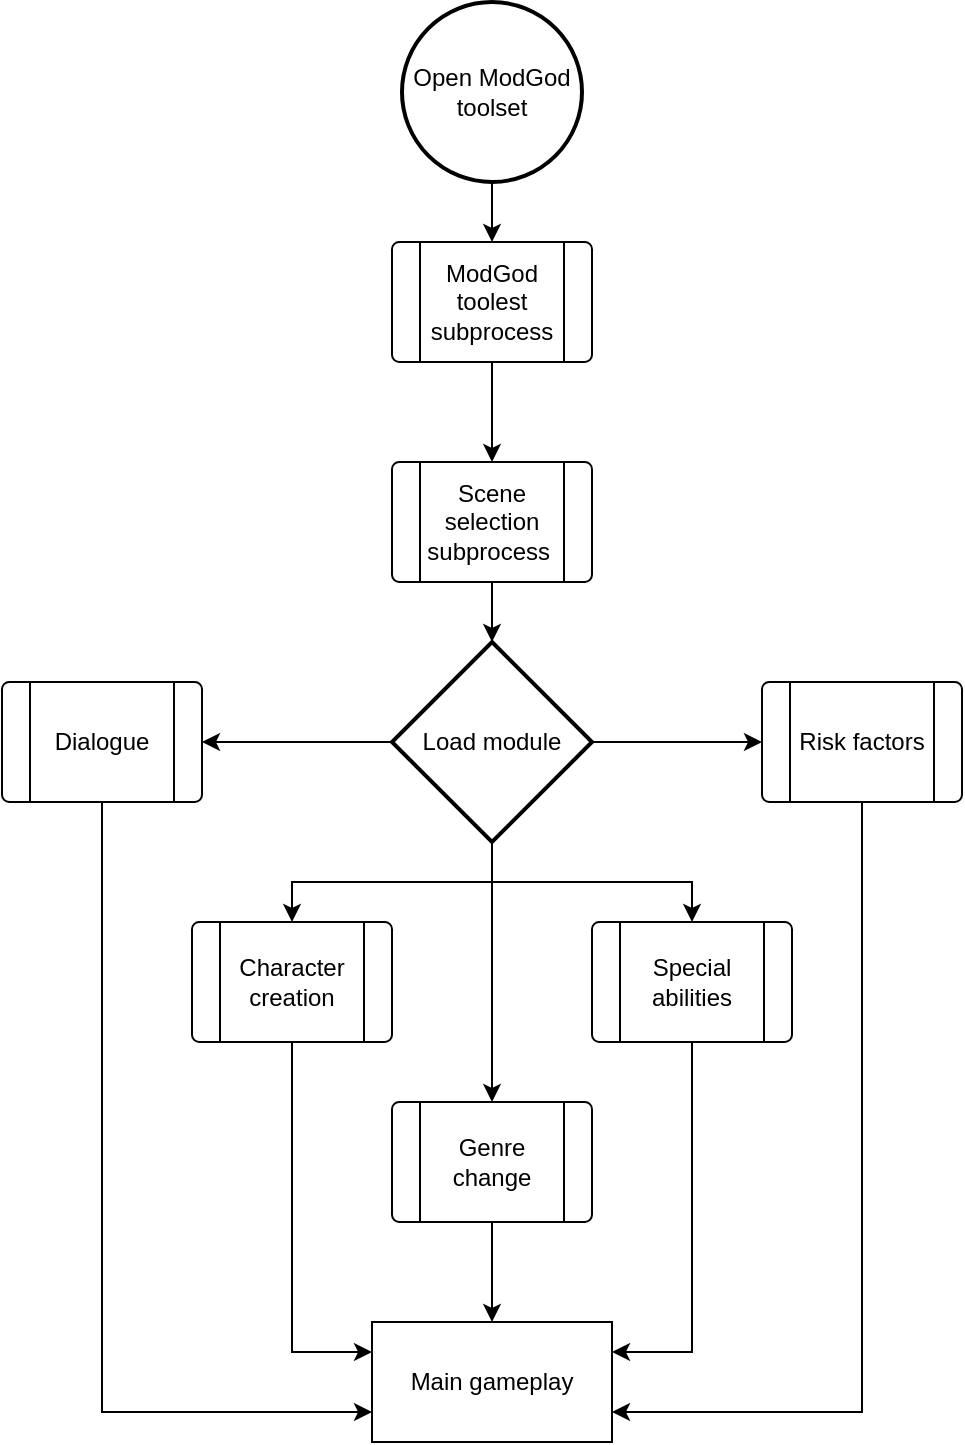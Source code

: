 <mxfile version="20.3.0" type="device"><diagram id="zRx6mBnDStIuMqTZuLI2" name="Page-1"><mxGraphModel dx="1422" dy="865" grid="1" gridSize="10" guides="1" tooltips="1" connect="1" arrows="1" fold="1" page="1" pageScale="1" pageWidth="850" pageHeight="1100" math="0" shadow="0"><root><mxCell id="0"/><mxCell id="1" parent="0"/><mxCell id="IPpl7k7P6EEZoNNVX-f9-40" style="edgeStyle=orthogonalEdgeStyle;rounded=0;orthogonalLoop=1;jettySize=auto;html=1;entryX=0.5;entryY=0;entryDx=0;entryDy=0;" edge="1" parent="1" source="IPpl7k7P6EEZoNNVX-f9-1" target="IPpl7k7P6EEZoNNVX-f9-3"><mxGeometry relative="1" as="geometry"/></mxCell><mxCell id="IPpl7k7P6EEZoNNVX-f9-1" value="Open ModGod toolset" style="strokeWidth=2;html=1;shape=mxgraph.flowchart.start_2;whiteSpace=wrap;" vertex="1" parent="1"><mxGeometry x="390" y="80" width="90" height="90" as="geometry"/></mxCell><mxCell id="IPpl7k7P6EEZoNNVX-f9-41" style="edgeStyle=orthogonalEdgeStyle;rounded=0;orthogonalLoop=1;jettySize=auto;html=1;entryX=0.5;entryY=0;entryDx=0;entryDy=0;" edge="1" parent="1" source="IPpl7k7P6EEZoNNVX-f9-3" target="IPpl7k7P6EEZoNNVX-f9-37"><mxGeometry relative="1" as="geometry"/></mxCell><mxCell id="IPpl7k7P6EEZoNNVX-f9-3" value="ModGod toolest subprocess" style="verticalLabelPosition=middle;verticalAlign=middle;html=1;shape=process;whiteSpace=wrap;rounded=1;size=0.14;arcSize=6;labelPosition=center;align=center;" vertex="1" parent="1"><mxGeometry x="385" y="200" width="100" height="60" as="geometry"/></mxCell><mxCell id="IPpl7k7P6EEZoNNVX-f9-13" style="edgeStyle=orthogonalEdgeStyle;rounded=0;orthogonalLoop=1;jettySize=auto;html=1;entryX=1;entryY=0.5;entryDx=0;entryDy=0;" edge="1" parent="1" source="IPpl7k7P6EEZoNNVX-f9-6" target="IPpl7k7P6EEZoNNVX-f9-8"><mxGeometry relative="1" as="geometry"/></mxCell><mxCell id="IPpl7k7P6EEZoNNVX-f9-14" style="edgeStyle=orthogonalEdgeStyle;rounded=0;orthogonalLoop=1;jettySize=auto;html=1;entryX=0.5;entryY=0;entryDx=0;entryDy=0;" edge="1" parent="1" source="IPpl7k7P6EEZoNNVX-f9-6" target="IPpl7k7P6EEZoNNVX-f9-9"><mxGeometry relative="1" as="geometry"/></mxCell><mxCell id="IPpl7k7P6EEZoNNVX-f9-16" style="edgeStyle=orthogonalEdgeStyle;rounded=0;orthogonalLoop=1;jettySize=auto;html=1;entryX=0;entryY=0.5;entryDx=0;entryDy=0;" edge="1" parent="1" source="IPpl7k7P6EEZoNNVX-f9-6" target="IPpl7k7P6EEZoNNVX-f9-15"><mxGeometry relative="1" as="geometry"/></mxCell><mxCell id="IPpl7k7P6EEZoNNVX-f9-21" style="edgeStyle=orthogonalEdgeStyle;rounded=0;orthogonalLoop=1;jettySize=auto;html=1;entryX=0.5;entryY=0;entryDx=0;entryDy=0;" edge="1" parent="1" source="IPpl7k7P6EEZoNNVX-f9-6" target="IPpl7k7P6EEZoNNVX-f9-18"><mxGeometry relative="1" as="geometry"/></mxCell><mxCell id="IPpl7k7P6EEZoNNVX-f9-23" style="edgeStyle=orthogonalEdgeStyle;rounded=0;orthogonalLoop=1;jettySize=auto;html=1;entryX=0.5;entryY=0;entryDx=0;entryDy=0;" edge="1" parent="1" source="IPpl7k7P6EEZoNNVX-f9-6" target="IPpl7k7P6EEZoNNVX-f9-22"><mxGeometry relative="1" as="geometry"/></mxCell><mxCell id="IPpl7k7P6EEZoNNVX-f9-6" value="Load module" style="strokeWidth=2;html=1;shape=mxgraph.flowchart.decision;whiteSpace=wrap;" vertex="1" parent="1"><mxGeometry x="385" y="400" width="100" height="100" as="geometry"/></mxCell><mxCell id="IPpl7k7P6EEZoNNVX-f9-31" style="edgeStyle=orthogonalEdgeStyle;rounded=0;orthogonalLoop=1;jettySize=auto;html=1;entryX=0;entryY=0.75;entryDx=0;entryDy=0;" edge="1" parent="1" source="IPpl7k7P6EEZoNNVX-f9-8" target="IPpl7k7P6EEZoNNVX-f9-26"><mxGeometry relative="1" as="geometry"><Array as="points"><mxPoint x="240" y="785"/></Array></mxGeometry></mxCell><mxCell id="IPpl7k7P6EEZoNNVX-f9-8" value="Dialogue" style="verticalLabelPosition=middle;verticalAlign=middle;html=1;shape=process;whiteSpace=wrap;rounded=1;size=0.14;arcSize=6;labelPosition=center;align=center;" vertex="1" parent="1"><mxGeometry x="190" y="420" width="100" height="60" as="geometry"/></mxCell><mxCell id="IPpl7k7P6EEZoNNVX-f9-29" style="edgeStyle=orthogonalEdgeStyle;rounded=0;orthogonalLoop=1;jettySize=auto;html=1;entryX=0;entryY=0.25;entryDx=0;entryDy=0;" edge="1" parent="1" source="IPpl7k7P6EEZoNNVX-f9-9" target="IPpl7k7P6EEZoNNVX-f9-26"><mxGeometry relative="1" as="geometry"/></mxCell><mxCell id="IPpl7k7P6EEZoNNVX-f9-9" value="Character creation" style="verticalLabelPosition=middle;verticalAlign=middle;html=1;shape=process;whiteSpace=wrap;rounded=1;size=0.14;arcSize=6;labelPosition=center;align=center;" vertex="1" parent="1"><mxGeometry x="285" y="540" width="100" height="60" as="geometry"/></mxCell><mxCell id="IPpl7k7P6EEZoNNVX-f9-32" style="edgeStyle=orthogonalEdgeStyle;rounded=0;orthogonalLoop=1;jettySize=auto;html=1;entryX=1;entryY=0.75;entryDx=0;entryDy=0;" edge="1" parent="1" source="IPpl7k7P6EEZoNNVX-f9-15" target="IPpl7k7P6EEZoNNVX-f9-26"><mxGeometry relative="1" as="geometry"><Array as="points"><mxPoint x="620" y="785"/></Array></mxGeometry></mxCell><mxCell id="IPpl7k7P6EEZoNNVX-f9-15" value="Risk factors" style="verticalLabelPosition=middle;verticalAlign=middle;html=1;shape=process;whiteSpace=wrap;rounded=1;size=0.14;arcSize=6;labelPosition=center;align=center;" vertex="1" parent="1"><mxGeometry x="570" y="420" width="100" height="60" as="geometry"/></mxCell><mxCell id="IPpl7k7P6EEZoNNVX-f9-28" style="edgeStyle=orthogonalEdgeStyle;rounded=0;orthogonalLoop=1;jettySize=auto;html=1;entryX=1;entryY=0.25;entryDx=0;entryDy=0;" edge="1" parent="1" source="IPpl7k7P6EEZoNNVX-f9-18" target="IPpl7k7P6EEZoNNVX-f9-26"><mxGeometry relative="1" as="geometry"/></mxCell><mxCell id="IPpl7k7P6EEZoNNVX-f9-18" value="Special abilities" style="verticalLabelPosition=middle;verticalAlign=middle;html=1;shape=process;whiteSpace=wrap;rounded=1;size=0.14;arcSize=6;labelPosition=center;align=center;" vertex="1" parent="1"><mxGeometry x="485" y="540" width="100" height="60" as="geometry"/></mxCell><mxCell id="IPpl7k7P6EEZoNNVX-f9-27" style="edgeStyle=orthogonalEdgeStyle;rounded=0;orthogonalLoop=1;jettySize=auto;html=1;entryX=0.5;entryY=0;entryDx=0;entryDy=0;" edge="1" parent="1" source="IPpl7k7P6EEZoNNVX-f9-22" target="IPpl7k7P6EEZoNNVX-f9-26"><mxGeometry relative="1" as="geometry"/></mxCell><mxCell id="IPpl7k7P6EEZoNNVX-f9-22" value="Genre change" style="verticalLabelPosition=middle;verticalAlign=middle;html=1;shape=process;whiteSpace=wrap;rounded=1;size=0.14;arcSize=6;labelPosition=center;align=center;" vertex="1" parent="1"><mxGeometry x="385" y="630" width="100" height="60" as="geometry"/></mxCell><mxCell id="IPpl7k7P6EEZoNNVX-f9-26" value="Main gameplay" style="rounded=0;whiteSpace=wrap;html=1;" vertex="1" parent="1"><mxGeometry x="375" y="740" width="120" height="60" as="geometry"/></mxCell><mxCell id="IPpl7k7P6EEZoNNVX-f9-39" style="edgeStyle=orthogonalEdgeStyle;rounded=0;orthogonalLoop=1;jettySize=auto;html=1;entryX=0.5;entryY=0;entryDx=0;entryDy=0;entryPerimeter=0;" edge="1" parent="1" source="IPpl7k7P6EEZoNNVX-f9-37" target="IPpl7k7P6EEZoNNVX-f9-6"><mxGeometry relative="1" as="geometry"/></mxCell><mxCell id="IPpl7k7P6EEZoNNVX-f9-37" value="Scene selection subprocess&amp;nbsp;" style="verticalLabelPosition=middle;verticalAlign=middle;html=1;shape=process;whiteSpace=wrap;rounded=1;size=0.14;arcSize=6;labelPosition=center;align=center;" vertex="1" parent="1"><mxGeometry x="385" y="310" width="100" height="60" as="geometry"/></mxCell></root></mxGraphModel></diagram></mxfile>